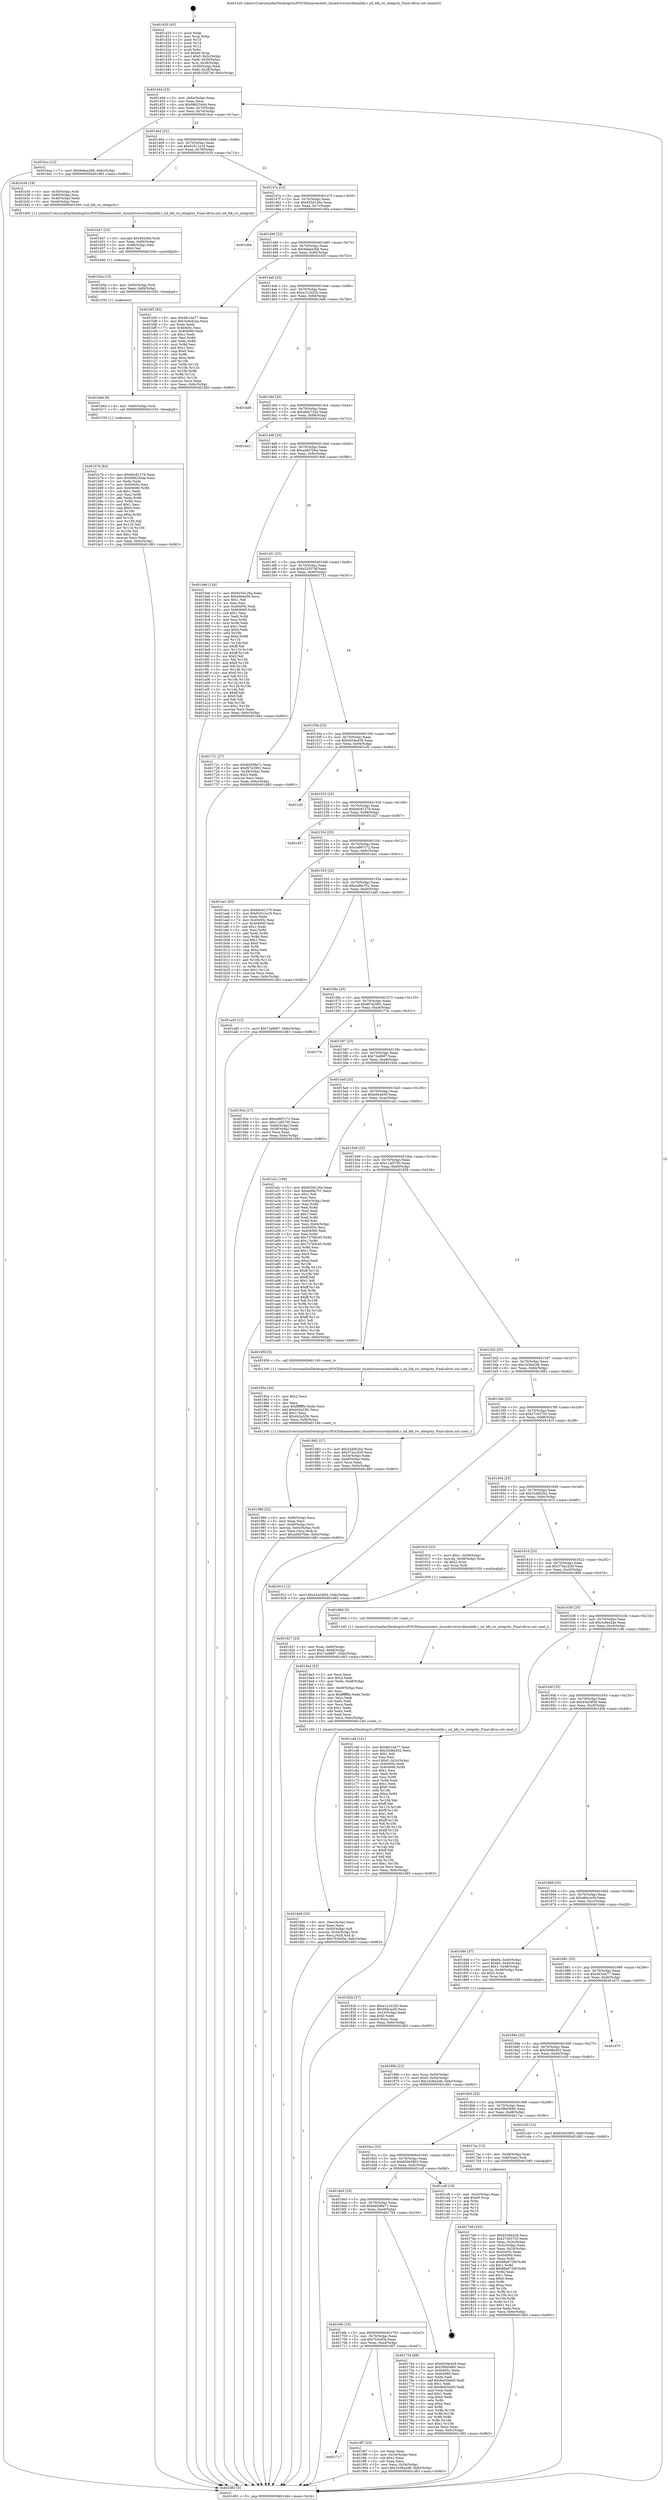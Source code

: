 digraph "0x401420" {
  label = "0x401420 (/mnt/c/Users/mathe/Desktop/tcc/POCII/binaries/extr_linuxdriversnvdimmblk.c_nd_blk_rw_integrity_Final-ollvm.out::main(0))"
  labelloc = "t"
  node[shape=record]

  Entry [label="",width=0.3,height=0.3,shape=circle,fillcolor=black,style=filled]
  "0x40144d" [label="{
     0x40144d [23]\l
     | [instrs]\l
     &nbsp;&nbsp;0x40144d \<+3\>: mov -0x6c(%rbp),%eax\l
     &nbsp;&nbsp;0x401450 \<+2\>: mov %eax,%ecx\l
     &nbsp;&nbsp;0x401452 \<+6\>: sub $0x888234da,%ecx\l
     &nbsp;&nbsp;0x401458 \<+3\>: mov %eax,-0x70(%rbp)\l
     &nbsp;&nbsp;0x40145b \<+3\>: mov %ecx,-0x74(%rbp)\l
     &nbsp;&nbsp;0x40145e \<+6\>: je 0000000000401bca \<main+0x7aa\>\l
  }"]
  "0x401bca" [label="{
     0x401bca [12]\l
     | [instrs]\l
     &nbsp;&nbsp;0x401bca \<+7\>: movl $0x9abea3b8,-0x6c(%rbp)\l
     &nbsp;&nbsp;0x401bd1 \<+5\>: jmp 0000000000401d83 \<main+0x963\>\l
  }"]
  "0x401464" [label="{
     0x401464 [22]\l
     | [instrs]\l
     &nbsp;&nbsp;0x401464 \<+5\>: jmp 0000000000401469 \<main+0x49\>\l
     &nbsp;&nbsp;0x401469 \<+3\>: mov -0x70(%rbp),%eax\l
     &nbsp;&nbsp;0x40146c \<+5\>: sub $0x91611e19,%eax\l
     &nbsp;&nbsp;0x401471 \<+3\>: mov %eax,-0x78(%rbp)\l
     &nbsp;&nbsp;0x401474 \<+6\>: je 0000000000401b34 \<main+0x714\>\l
  }"]
  Exit [label="",width=0.3,height=0.3,shape=circle,fillcolor=black,style=filled,peripheries=2]
  "0x401b34" [label="{
     0x401b34 [19]\l
     | [instrs]\l
     &nbsp;&nbsp;0x401b34 \<+4\>: mov -0x50(%rbp),%rdi\l
     &nbsp;&nbsp;0x401b38 \<+4\>: mov -0x60(%rbp),%rsi\l
     &nbsp;&nbsp;0x401b3c \<+3\>: mov -0x40(%rbp),%edx\l
     &nbsp;&nbsp;0x401b3f \<+3\>: mov -0x44(%rbp),%ecx\l
     &nbsp;&nbsp;0x401b42 \<+5\>: call 0000000000401400 \<nd_blk_rw_integrity\>\l
     | [calls]\l
     &nbsp;&nbsp;0x401400 \{1\} (/mnt/c/Users/mathe/Desktop/tcc/POCII/binaries/extr_linuxdriversnvdimmblk.c_nd_blk_rw_integrity_Final-ollvm.out::nd_blk_rw_integrity)\l
  }"]
  "0x40147a" [label="{
     0x40147a [22]\l
     | [instrs]\l
     &nbsp;&nbsp;0x40147a \<+5\>: jmp 000000000040147f \<main+0x5f\>\l
     &nbsp;&nbsp;0x40147f \<+3\>: mov -0x70(%rbp),%eax\l
     &nbsp;&nbsp;0x401482 \<+5\>: sub $0x925d126a,%eax\l
     &nbsp;&nbsp;0x401487 \<+3\>: mov %eax,-0x7c(%rbp)\l
     &nbsp;&nbsp;0x40148a \<+6\>: je 0000000000401d0e \<main+0x8ee\>\l
  }"]
  "0x401b76" [label="{
     0x401b76 [84]\l
     | [instrs]\l
     &nbsp;&nbsp;0x401b76 \<+5\>: mov $0xb6c81279,%eax\l
     &nbsp;&nbsp;0x401b7b \<+5\>: mov $0x888234da,%ecx\l
     &nbsp;&nbsp;0x401b80 \<+2\>: xor %edx,%edx\l
     &nbsp;&nbsp;0x401b82 \<+7\>: mov 0x40405c,%esi\l
     &nbsp;&nbsp;0x401b89 \<+8\>: mov 0x404060,%r8d\l
     &nbsp;&nbsp;0x401b91 \<+3\>: sub $0x1,%edx\l
     &nbsp;&nbsp;0x401b94 \<+3\>: mov %esi,%r9d\l
     &nbsp;&nbsp;0x401b97 \<+3\>: add %edx,%r9d\l
     &nbsp;&nbsp;0x401b9a \<+4\>: imul %r9d,%esi\l
     &nbsp;&nbsp;0x401b9e \<+3\>: and $0x1,%esi\l
     &nbsp;&nbsp;0x401ba1 \<+3\>: cmp $0x0,%esi\l
     &nbsp;&nbsp;0x401ba4 \<+4\>: sete %r10b\l
     &nbsp;&nbsp;0x401ba8 \<+4\>: cmp $0xa,%r8d\l
     &nbsp;&nbsp;0x401bac \<+4\>: setl %r11b\l
     &nbsp;&nbsp;0x401bb0 \<+3\>: mov %r10b,%bl\l
     &nbsp;&nbsp;0x401bb3 \<+3\>: and %r11b,%bl\l
     &nbsp;&nbsp;0x401bb6 \<+3\>: xor %r11b,%r10b\l
     &nbsp;&nbsp;0x401bb9 \<+3\>: or %r10b,%bl\l
     &nbsp;&nbsp;0x401bbc \<+3\>: test $0x1,%bl\l
     &nbsp;&nbsp;0x401bbf \<+3\>: cmovne %ecx,%eax\l
     &nbsp;&nbsp;0x401bc2 \<+3\>: mov %eax,-0x6c(%rbp)\l
     &nbsp;&nbsp;0x401bc5 \<+5\>: jmp 0000000000401d83 \<main+0x963\>\l
  }"]
  "0x401d0e" [label="{
     0x401d0e\l
  }", style=dashed]
  "0x401490" [label="{
     0x401490 [22]\l
     | [instrs]\l
     &nbsp;&nbsp;0x401490 \<+5\>: jmp 0000000000401495 \<main+0x75\>\l
     &nbsp;&nbsp;0x401495 \<+3\>: mov -0x70(%rbp),%eax\l
     &nbsp;&nbsp;0x401498 \<+5\>: sub $0x9abea3b8,%eax\l
     &nbsp;&nbsp;0x40149d \<+3\>: mov %eax,-0x80(%rbp)\l
     &nbsp;&nbsp;0x4014a0 \<+6\>: je 0000000000401bf3 \<main+0x7d3\>\l
  }"]
  "0x401b6d" [label="{
     0x401b6d [9]\l
     | [instrs]\l
     &nbsp;&nbsp;0x401b6d \<+4\>: mov -0x60(%rbp),%rdi\l
     &nbsp;&nbsp;0x401b71 \<+5\>: call 0000000000401030 \<free@plt\>\l
     | [calls]\l
     &nbsp;&nbsp;0x401030 \{1\} (unknown)\l
  }"]
  "0x401bf3" [label="{
     0x401bf3 [83]\l
     | [instrs]\l
     &nbsp;&nbsp;0x401bf3 \<+5\>: mov $0x4fc1da77,%eax\l
     &nbsp;&nbsp;0x401bf8 \<+5\>: mov $0x3c9e42ae,%ecx\l
     &nbsp;&nbsp;0x401bfd \<+2\>: xor %edx,%edx\l
     &nbsp;&nbsp;0x401bff \<+7\>: mov 0x40405c,%esi\l
     &nbsp;&nbsp;0x401c06 \<+7\>: mov 0x404060,%edi\l
     &nbsp;&nbsp;0x401c0d \<+3\>: sub $0x1,%edx\l
     &nbsp;&nbsp;0x401c10 \<+3\>: mov %esi,%r8d\l
     &nbsp;&nbsp;0x401c13 \<+3\>: add %edx,%r8d\l
     &nbsp;&nbsp;0x401c16 \<+4\>: imul %r8d,%esi\l
     &nbsp;&nbsp;0x401c1a \<+3\>: and $0x1,%esi\l
     &nbsp;&nbsp;0x401c1d \<+3\>: cmp $0x0,%esi\l
     &nbsp;&nbsp;0x401c20 \<+4\>: sete %r9b\l
     &nbsp;&nbsp;0x401c24 \<+3\>: cmp $0xa,%edi\l
     &nbsp;&nbsp;0x401c27 \<+4\>: setl %r10b\l
     &nbsp;&nbsp;0x401c2b \<+3\>: mov %r9b,%r11b\l
     &nbsp;&nbsp;0x401c2e \<+3\>: and %r10b,%r11b\l
     &nbsp;&nbsp;0x401c31 \<+3\>: xor %r10b,%r9b\l
     &nbsp;&nbsp;0x401c34 \<+3\>: or %r9b,%r11b\l
     &nbsp;&nbsp;0x401c37 \<+4\>: test $0x1,%r11b\l
     &nbsp;&nbsp;0x401c3b \<+3\>: cmovne %ecx,%eax\l
     &nbsp;&nbsp;0x401c3e \<+3\>: mov %eax,-0x6c(%rbp)\l
     &nbsp;&nbsp;0x401c41 \<+5\>: jmp 0000000000401d83 \<main+0x963\>\l
  }"]
  "0x4014a6" [label="{
     0x4014a6 [25]\l
     | [instrs]\l
     &nbsp;&nbsp;0x4014a6 \<+5\>: jmp 00000000004014ab \<main+0x8b\>\l
     &nbsp;&nbsp;0x4014ab \<+3\>: mov -0x70(%rbp),%eax\l
     &nbsp;&nbsp;0x4014ae \<+5\>: sub $0xa121622b,%eax\l
     &nbsp;&nbsp;0x4014b3 \<+6\>: mov %eax,-0x84(%rbp)\l
     &nbsp;&nbsp;0x4014b9 \<+6\>: je 0000000000401bd6 \<main+0x7b6\>\l
  }"]
  "0x401b5e" [label="{
     0x401b5e [15]\l
     | [instrs]\l
     &nbsp;&nbsp;0x401b5e \<+4\>: mov -0x50(%rbp),%rdi\l
     &nbsp;&nbsp;0x401b62 \<+6\>: mov %eax,-0xf4(%rbp)\l
     &nbsp;&nbsp;0x401b68 \<+5\>: call 0000000000401030 \<free@plt\>\l
     | [calls]\l
     &nbsp;&nbsp;0x401030 \{1\} (unknown)\l
  }"]
  "0x401bd6" [label="{
     0x401bd6\l
  }", style=dashed]
  "0x4014bf" [label="{
     0x4014bf [25]\l
     | [instrs]\l
     &nbsp;&nbsp;0x4014bf \<+5\>: jmp 00000000004014c4 \<main+0xa4\>\l
     &nbsp;&nbsp;0x4014c4 \<+3\>: mov -0x70(%rbp),%eax\l
     &nbsp;&nbsp;0x4014c7 \<+5\>: sub $0xabdc733a,%eax\l
     &nbsp;&nbsp;0x4014cc \<+6\>: mov %eax,-0x88(%rbp)\l
     &nbsp;&nbsp;0x4014d2 \<+6\>: je 0000000000401be2 \<main+0x7c2\>\l
  }"]
  "0x401b47" [label="{
     0x401b47 [23]\l
     | [instrs]\l
     &nbsp;&nbsp;0x401b47 \<+10\>: movabs $0x4020b6,%rdi\l
     &nbsp;&nbsp;0x401b51 \<+3\>: mov %eax,-0x68(%rbp)\l
     &nbsp;&nbsp;0x401b54 \<+3\>: mov -0x68(%rbp),%esi\l
     &nbsp;&nbsp;0x401b57 \<+2\>: mov $0x0,%al\l
     &nbsp;&nbsp;0x401b59 \<+5\>: call 0000000000401040 \<printf@plt\>\l
     | [calls]\l
     &nbsp;&nbsp;0x401040 \{1\} (unknown)\l
  }"]
  "0x401be2" [label="{
     0x401be2\l
  }", style=dashed]
  "0x4014d8" [label="{
     0x4014d8 [25]\l
     | [instrs]\l
     &nbsp;&nbsp;0x4014d8 \<+5\>: jmp 00000000004014dd \<main+0xbd\>\l
     &nbsp;&nbsp;0x4014dd \<+3\>: mov -0x70(%rbp),%eax\l
     &nbsp;&nbsp;0x4014e0 \<+5\>: sub $0xad407bbe,%eax\l
     &nbsp;&nbsp;0x4014e5 \<+6\>: mov %eax,-0x8c(%rbp)\l
     &nbsp;&nbsp;0x4014eb \<+6\>: je 00000000004019a6 \<main+0x586\>\l
  }"]
  "0x401986" [label="{
     0x401986 [32]\l
     | [instrs]\l
     &nbsp;&nbsp;0x401986 \<+6\>: mov -0xf0(%rbp),%ecx\l
     &nbsp;&nbsp;0x40198c \<+3\>: imul %eax,%ecx\l
     &nbsp;&nbsp;0x40198f \<+4\>: mov -0x60(%rbp),%rsi\l
     &nbsp;&nbsp;0x401993 \<+4\>: movslq -0x64(%rbp),%rdi\l
     &nbsp;&nbsp;0x401997 \<+3\>: mov %ecx,(%rsi,%rdi,4)\l
     &nbsp;&nbsp;0x40199a \<+7\>: movl $0xad407bbe,-0x6c(%rbp)\l
     &nbsp;&nbsp;0x4019a1 \<+5\>: jmp 0000000000401d83 \<main+0x963\>\l
  }"]
  "0x4019a6" [label="{
     0x4019a6 [134]\l
     | [instrs]\l
     &nbsp;&nbsp;0x4019a6 \<+5\>: mov $0x925d126a,%eax\l
     &nbsp;&nbsp;0x4019ab \<+5\>: mov $0xe0e4e59,%ecx\l
     &nbsp;&nbsp;0x4019b0 \<+2\>: mov $0x1,%dl\l
     &nbsp;&nbsp;0x4019b2 \<+2\>: xor %esi,%esi\l
     &nbsp;&nbsp;0x4019b4 \<+7\>: mov 0x40405c,%edi\l
     &nbsp;&nbsp;0x4019bb \<+8\>: mov 0x404060,%r8d\l
     &nbsp;&nbsp;0x4019c3 \<+3\>: sub $0x1,%esi\l
     &nbsp;&nbsp;0x4019c6 \<+3\>: mov %edi,%r9d\l
     &nbsp;&nbsp;0x4019c9 \<+3\>: add %esi,%r9d\l
     &nbsp;&nbsp;0x4019cc \<+4\>: imul %r9d,%edi\l
     &nbsp;&nbsp;0x4019d0 \<+3\>: and $0x1,%edi\l
     &nbsp;&nbsp;0x4019d3 \<+3\>: cmp $0x0,%edi\l
     &nbsp;&nbsp;0x4019d6 \<+4\>: sete %r10b\l
     &nbsp;&nbsp;0x4019da \<+4\>: cmp $0xa,%r8d\l
     &nbsp;&nbsp;0x4019de \<+4\>: setl %r11b\l
     &nbsp;&nbsp;0x4019e2 \<+3\>: mov %r10b,%bl\l
     &nbsp;&nbsp;0x4019e5 \<+3\>: xor $0xff,%bl\l
     &nbsp;&nbsp;0x4019e8 \<+3\>: mov %r11b,%r14b\l
     &nbsp;&nbsp;0x4019eb \<+4\>: xor $0xff,%r14b\l
     &nbsp;&nbsp;0x4019ef \<+3\>: xor $0x0,%dl\l
     &nbsp;&nbsp;0x4019f2 \<+3\>: mov %bl,%r15b\l
     &nbsp;&nbsp;0x4019f5 \<+4\>: and $0x0,%r15b\l
     &nbsp;&nbsp;0x4019f9 \<+3\>: and %dl,%r10b\l
     &nbsp;&nbsp;0x4019fc \<+3\>: mov %r14b,%r12b\l
     &nbsp;&nbsp;0x4019ff \<+4\>: and $0x0,%r12b\l
     &nbsp;&nbsp;0x401a03 \<+3\>: and %dl,%r11b\l
     &nbsp;&nbsp;0x401a06 \<+3\>: or %r10b,%r15b\l
     &nbsp;&nbsp;0x401a09 \<+3\>: or %r11b,%r12b\l
     &nbsp;&nbsp;0x401a0c \<+3\>: xor %r12b,%r15b\l
     &nbsp;&nbsp;0x401a0f \<+3\>: or %r14b,%bl\l
     &nbsp;&nbsp;0x401a12 \<+3\>: xor $0xff,%bl\l
     &nbsp;&nbsp;0x401a15 \<+3\>: or $0x0,%dl\l
     &nbsp;&nbsp;0x401a18 \<+2\>: and %dl,%bl\l
     &nbsp;&nbsp;0x401a1a \<+3\>: or %bl,%r15b\l
     &nbsp;&nbsp;0x401a1d \<+4\>: test $0x1,%r15b\l
     &nbsp;&nbsp;0x401a21 \<+3\>: cmovne %ecx,%eax\l
     &nbsp;&nbsp;0x401a24 \<+3\>: mov %eax,-0x6c(%rbp)\l
     &nbsp;&nbsp;0x401a27 \<+5\>: jmp 0000000000401d83 \<main+0x963\>\l
  }"]
  "0x4014f1" [label="{
     0x4014f1 [25]\l
     | [instrs]\l
     &nbsp;&nbsp;0x4014f1 \<+5\>: jmp 00000000004014f6 \<main+0xd6\>\l
     &nbsp;&nbsp;0x4014f6 \<+3\>: mov -0x70(%rbp),%eax\l
     &nbsp;&nbsp;0x4014f9 \<+5\>: sub $0xb32037df,%eax\l
     &nbsp;&nbsp;0x4014fe \<+6\>: mov %eax,-0x90(%rbp)\l
     &nbsp;&nbsp;0x401504 \<+6\>: je 0000000000401721 \<main+0x301\>\l
  }"]
  "0x40195e" [label="{
     0x40195e [40]\l
     | [instrs]\l
     &nbsp;&nbsp;0x40195e \<+5\>: mov $0x2,%ecx\l
     &nbsp;&nbsp;0x401963 \<+1\>: cltd\l
     &nbsp;&nbsp;0x401964 \<+2\>: idiv %ecx\l
     &nbsp;&nbsp;0x401966 \<+6\>: imul $0xfffffffe,%edx,%ecx\l
     &nbsp;&nbsp;0x40196c \<+6\>: add $0xd43a33fc,%ecx\l
     &nbsp;&nbsp;0x401972 \<+3\>: add $0x1,%ecx\l
     &nbsp;&nbsp;0x401975 \<+6\>: sub $0xd43a33fc,%ecx\l
     &nbsp;&nbsp;0x40197b \<+6\>: mov %ecx,-0xf0(%rbp)\l
     &nbsp;&nbsp;0x401981 \<+5\>: call 0000000000401160 \<next_i\>\l
     | [calls]\l
     &nbsp;&nbsp;0x401160 \{1\} (/mnt/c/Users/mathe/Desktop/tcc/POCII/binaries/extr_linuxdriversnvdimmblk.c_nd_blk_rw_integrity_Final-ollvm.out::next_i)\l
  }"]
  "0x401721" [label="{
     0x401721 [27]\l
     | [instrs]\l
     &nbsp;&nbsp;0x401721 \<+5\>: mov $0x6d208a71,%eax\l
     &nbsp;&nbsp;0x401726 \<+5\>: mov $0xf07d2991,%ecx\l
     &nbsp;&nbsp;0x40172b \<+3\>: mov -0x28(%rbp),%edx\l
     &nbsp;&nbsp;0x40172e \<+3\>: cmp $0x2,%edx\l
     &nbsp;&nbsp;0x401731 \<+3\>: cmovne %ecx,%eax\l
     &nbsp;&nbsp;0x401734 \<+3\>: mov %eax,-0x6c(%rbp)\l
     &nbsp;&nbsp;0x401737 \<+5\>: jmp 0000000000401d83 \<main+0x963\>\l
  }"]
  "0x40150a" [label="{
     0x40150a [25]\l
     | [instrs]\l
     &nbsp;&nbsp;0x40150a \<+5\>: jmp 000000000040150f \<main+0xef\>\l
     &nbsp;&nbsp;0x40150f \<+3\>: mov -0x70(%rbp),%eax\l
     &nbsp;&nbsp;0x401512 \<+5\>: sub $0xb504e429,%eax\l
     &nbsp;&nbsp;0x401517 \<+6\>: mov %eax,-0x94(%rbp)\l
     &nbsp;&nbsp;0x40151d \<+6\>: je 0000000000401cf2 \<main+0x8d2\>\l
  }"]
  "0x401d83" [label="{
     0x401d83 [5]\l
     | [instrs]\l
     &nbsp;&nbsp;0x401d83 \<+5\>: jmp 000000000040144d \<main+0x2d\>\l
  }"]
  "0x401420" [label="{
     0x401420 [45]\l
     | [instrs]\l
     &nbsp;&nbsp;0x401420 \<+1\>: push %rbp\l
     &nbsp;&nbsp;0x401421 \<+3\>: mov %rsp,%rbp\l
     &nbsp;&nbsp;0x401424 \<+2\>: push %r15\l
     &nbsp;&nbsp;0x401426 \<+2\>: push %r14\l
     &nbsp;&nbsp;0x401428 \<+2\>: push %r12\l
     &nbsp;&nbsp;0x40142a \<+1\>: push %rbx\l
     &nbsp;&nbsp;0x40142b \<+7\>: sub $0xe0,%rsp\l
     &nbsp;&nbsp;0x401432 \<+7\>: movl $0x0,-0x2c(%rbp)\l
     &nbsp;&nbsp;0x401439 \<+3\>: mov %edi,-0x30(%rbp)\l
     &nbsp;&nbsp;0x40143c \<+4\>: mov %rsi,-0x38(%rbp)\l
     &nbsp;&nbsp;0x401440 \<+3\>: mov -0x30(%rbp),%edi\l
     &nbsp;&nbsp;0x401443 \<+3\>: mov %edi,-0x28(%rbp)\l
     &nbsp;&nbsp;0x401446 \<+7\>: movl $0xb32037df,-0x6c(%rbp)\l
  }"]
  "0x401927" [label="{
     0x401927 [23]\l
     | [instrs]\l
     &nbsp;&nbsp;0x401927 \<+4\>: mov %rax,-0x60(%rbp)\l
     &nbsp;&nbsp;0x40192b \<+7\>: movl $0x0,-0x64(%rbp)\l
     &nbsp;&nbsp;0x401932 \<+7\>: movl $0x72a9687,-0x6c(%rbp)\l
     &nbsp;&nbsp;0x401939 \<+5\>: jmp 0000000000401d83 \<main+0x963\>\l
  }"]
  "0x401cf2" [label="{
     0x401cf2\l
  }", style=dashed]
  "0x401523" [label="{
     0x401523 [25]\l
     | [instrs]\l
     &nbsp;&nbsp;0x401523 \<+5\>: jmp 0000000000401528 \<main+0x108\>\l
     &nbsp;&nbsp;0x401528 \<+3\>: mov -0x70(%rbp),%eax\l
     &nbsp;&nbsp;0x40152b \<+5\>: sub $0xb6c81279,%eax\l
     &nbsp;&nbsp;0x401530 \<+6\>: mov %eax,-0x98(%rbp)\l
     &nbsp;&nbsp;0x401536 \<+6\>: je 0000000000401d27 \<main+0x907\>\l
  }"]
  "0x401717" [label="{
     0x401717\l
  }", style=dashed]
  "0x401d27" [label="{
     0x401d27\l
  }", style=dashed]
  "0x40153c" [label="{
     0x40153c [25]\l
     | [instrs]\l
     &nbsp;&nbsp;0x40153c \<+5\>: jmp 0000000000401541 \<main+0x121\>\l
     &nbsp;&nbsp;0x401541 \<+3\>: mov -0x70(%rbp),%eax\l
     &nbsp;&nbsp;0x401544 \<+5\>: sub $0xca997c72,%eax\l
     &nbsp;&nbsp;0x401549 \<+6\>: mov %eax,-0x9c(%rbp)\l
     &nbsp;&nbsp;0x40154f \<+6\>: je 0000000000401ae1 \<main+0x6c1\>\l
  }"]
  "0x4018f7" [label="{
     0x4018f7 [25]\l
     | [instrs]\l
     &nbsp;&nbsp;0x4018f7 \<+2\>: xor %eax,%eax\l
     &nbsp;&nbsp;0x4018f9 \<+3\>: mov -0x54(%rbp),%ecx\l
     &nbsp;&nbsp;0x4018fc \<+3\>: sub $0x1,%eax\l
     &nbsp;&nbsp;0x4018ff \<+2\>: sub %eax,%ecx\l
     &nbsp;&nbsp;0x401901 \<+3\>: mov %ecx,-0x54(%rbp)\l
     &nbsp;&nbsp;0x401904 \<+7\>: movl $0x2436a2d6,-0x6c(%rbp)\l
     &nbsp;&nbsp;0x40190b \<+5\>: jmp 0000000000401d83 \<main+0x963\>\l
  }"]
  "0x401ae1" [label="{
     0x401ae1 [83]\l
     | [instrs]\l
     &nbsp;&nbsp;0x401ae1 \<+5\>: mov $0xb6c81279,%eax\l
     &nbsp;&nbsp;0x401ae6 \<+5\>: mov $0x91611e19,%ecx\l
     &nbsp;&nbsp;0x401aeb \<+2\>: xor %edx,%edx\l
     &nbsp;&nbsp;0x401aed \<+7\>: mov 0x40405c,%esi\l
     &nbsp;&nbsp;0x401af4 \<+7\>: mov 0x404060,%edi\l
     &nbsp;&nbsp;0x401afb \<+3\>: sub $0x1,%edx\l
     &nbsp;&nbsp;0x401afe \<+3\>: mov %esi,%r8d\l
     &nbsp;&nbsp;0x401b01 \<+3\>: add %edx,%r8d\l
     &nbsp;&nbsp;0x401b04 \<+4\>: imul %r8d,%esi\l
     &nbsp;&nbsp;0x401b08 \<+3\>: and $0x1,%esi\l
     &nbsp;&nbsp;0x401b0b \<+3\>: cmp $0x0,%esi\l
     &nbsp;&nbsp;0x401b0e \<+4\>: sete %r9b\l
     &nbsp;&nbsp;0x401b12 \<+3\>: cmp $0xa,%edi\l
     &nbsp;&nbsp;0x401b15 \<+4\>: setl %r10b\l
     &nbsp;&nbsp;0x401b19 \<+3\>: mov %r9b,%r11b\l
     &nbsp;&nbsp;0x401b1c \<+3\>: and %r10b,%r11b\l
     &nbsp;&nbsp;0x401b1f \<+3\>: xor %r10b,%r9b\l
     &nbsp;&nbsp;0x401b22 \<+3\>: or %r9b,%r11b\l
     &nbsp;&nbsp;0x401b25 \<+4\>: test $0x1,%r11b\l
     &nbsp;&nbsp;0x401b29 \<+3\>: cmovne %ecx,%eax\l
     &nbsp;&nbsp;0x401b2c \<+3\>: mov %eax,-0x6c(%rbp)\l
     &nbsp;&nbsp;0x401b2f \<+5\>: jmp 0000000000401d83 \<main+0x963\>\l
  }"]
  "0x401555" [label="{
     0x401555 [25]\l
     | [instrs]\l
     &nbsp;&nbsp;0x401555 \<+5\>: jmp 000000000040155a \<main+0x13a\>\l
     &nbsp;&nbsp;0x40155a \<+3\>: mov -0x70(%rbp),%eax\l
     &nbsp;&nbsp;0x40155d \<+5\>: sub $0xeaf6e701,%eax\l
     &nbsp;&nbsp;0x401562 \<+6\>: mov %eax,-0xa0(%rbp)\l
     &nbsp;&nbsp;0x401568 \<+6\>: je 0000000000401ad5 \<main+0x6b5\>\l
  }"]
  "0x4018d6" [label="{
     0x4018d6 [33]\l
     | [instrs]\l
     &nbsp;&nbsp;0x4018d6 \<+6\>: mov -0xec(%rbp),%ecx\l
     &nbsp;&nbsp;0x4018dc \<+3\>: imul %eax,%ecx\l
     &nbsp;&nbsp;0x4018df \<+4\>: mov -0x50(%rbp),%r8\l
     &nbsp;&nbsp;0x4018e3 \<+4\>: movslq -0x54(%rbp),%r9\l
     &nbsp;&nbsp;0x4018e7 \<+4\>: mov %ecx,(%r8,%r9,4)\l
     &nbsp;&nbsp;0x4018eb \<+7\>: movl $0x7fc5ef3a,-0x6c(%rbp)\l
     &nbsp;&nbsp;0x4018f2 \<+5\>: jmp 0000000000401d83 \<main+0x963\>\l
  }"]
  "0x401ad5" [label="{
     0x401ad5 [12]\l
     | [instrs]\l
     &nbsp;&nbsp;0x401ad5 \<+7\>: movl $0x72a9687,-0x6c(%rbp)\l
     &nbsp;&nbsp;0x401adc \<+5\>: jmp 0000000000401d83 \<main+0x963\>\l
  }"]
  "0x40156e" [label="{
     0x40156e [25]\l
     | [instrs]\l
     &nbsp;&nbsp;0x40156e \<+5\>: jmp 0000000000401573 \<main+0x153\>\l
     &nbsp;&nbsp;0x401573 \<+3\>: mov -0x70(%rbp),%eax\l
     &nbsp;&nbsp;0x401576 \<+5\>: sub $0xf07d2991,%eax\l
     &nbsp;&nbsp;0x40157b \<+6\>: mov %eax,-0xa4(%rbp)\l
     &nbsp;&nbsp;0x401581 \<+6\>: je 000000000040173c \<main+0x31c\>\l
  }"]
  "0x4018a2" [label="{
     0x4018a2 [52]\l
     | [instrs]\l
     &nbsp;&nbsp;0x4018a2 \<+2\>: xor %ecx,%ecx\l
     &nbsp;&nbsp;0x4018a4 \<+5\>: mov $0x2,%edx\l
     &nbsp;&nbsp;0x4018a9 \<+6\>: mov %edx,-0xe8(%rbp)\l
     &nbsp;&nbsp;0x4018af \<+1\>: cltd\l
     &nbsp;&nbsp;0x4018b0 \<+6\>: mov -0xe8(%rbp),%esi\l
     &nbsp;&nbsp;0x4018b6 \<+2\>: idiv %esi\l
     &nbsp;&nbsp;0x4018b8 \<+6\>: imul $0xfffffffe,%edx,%edx\l
     &nbsp;&nbsp;0x4018be \<+2\>: mov %ecx,%edi\l
     &nbsp;&nbsp;0x4018c0 \<+2\>: sub %edx,%edi\l
     &nbsp;&nbsp;0x4018c2 \<+2\>: mov %ecx,%edx\l
     &nbsp;&nbsp;0x4018c4 \<+3\>: sub $0x1,%edx\l
     &nbsp;&nbsp;0x4018c7 \<+2\>: add %edx,%edi\l
     &nbsp;&nbsp;0x4018c9 \<+2\>: sub %edi,%ecx\l
     &nbsp;&nbsp;0x4018cb \<+6\>: mov %ecx,-0xec(%rbp)\l
     &nbsp;&nbsp;0x4018d1 \<+5\>: call 0000000000401160 \<next_i\>\l
     | [calls]\l
     &nbsp;&nbsp;0x401160 \{1\} (/mnt/c/Users/mathe/Desktop/tcc/POCII/binaries/extr_linuxdriversnvdimmblk.c_nd_blk_rw_integrity_Final-ollvm.out::next_i)\l
  }"]
  "0x40173c" [label="{
     0x40173c\l
  }", style=dashed]
  "0x401587" [label="{
     0x401587 [25]\l
     | [instrs]\l
     &nbsp;&nbsp;0x401587 \<+5\>: jmp 000000000040158c \<main+0x16c\>\l
     &nbsp;&nbsp;0x40158c \<+3\>: mov -0x70(%rbp),%eax\l
     &nbsp;&nbsp;0x40158f \<+5\>: sub $0x72a9687,%eax\l
     &nbsp;&nbsp;0x401594 \<+6\>: mov %eax,-0xa8(%rbp)\l
     &nbsp;&nbsp;0x40159a \<+6\>: je 000000000040193e \<main+0x51e\>\l
  }"]
  "0x40186b" [label="{
     0x40186b [23]\l
     | [instrs]\l
     &nbsp;&nbsp;0x40186b \<+4\>: mov %rax,-0x50(%rbp)\l
     &nbsp;&nbsp;0x40186f \<+7\>: movl $0x0,-0x54(%rbp)\l
     &nbsp;&nbsp;0x401876 \<+7\>: movl $0x2436a2d6,-0x6c(%rbp)\l
     &nbsp;&nbsp;0x40187d \<+5\>: jmp 0000000000401d83 \<main+0x963\>\l
  }"]
  "0x40193e" [label="{
     0x40193e [27]\l
     | [instrs]\l
     &nbsp;&nbsp;0x40193e \<+5\>: mov $0xca997c72,%eax\l
     &nbsp;&nbsp;0x401943 \<+5\>: mov $0x11af3750,%ecx\l
     &nbsp;&nbsp;0x401948 \<+3\>: mov -0x64(%rbp),%edx\l
     &nbsp;&nbsp;0x40194b \<+3\>: cmp -0x58(%rbp),%edx\l
     &nbsp;&nbsp;0x40194e \<+3\>: cmovl %ecx,%eax\l
     &nbsp;&nbsp;0x401951 \<+3\>: mov %eax,-0x6c(%rbp)\l
     &nbsp;&nbsp;0x401954 \<+5\>: jmp 0000000000401d83 \<main+0x963\>\l
  }"]
  "0x4015a0" [label="{
     0x4015a0 [25]\l
     | [instrs]\l
     &nbsp;&nbsp;0x4015a0 \<+5\>: jmp 00000000004015a5 \<main+0x185\>\l
     &nbsp;&nbsp;0x4015a5 \<+3\>: mov -0x70(%rbp),%eax\l
     &nbsp;&nbsp;0x4015a8 \<+5\>: sub $0xe0e4e59,%eax\l
     &nbsp;&nbsp;0x4015ad \<+6\>: mov %eax,-0xac(%rbp)\l
     &nbsp;&nbsp;0x4015b3 \<+6\>: je 0000000000401a2c \<main+0x60c\>\l
  }"]
  "0x4017b9" [label="{
     0x4017b9 [102]\l
     | [instrs]\l
     &nbsp;&nbsp;0x4017b9 \<+5\>: mov $0xb504e429,%ecx\l
     &nbsp;&nbsp;0x4017be \<+5\>: mov $0x27c63725,%edx\l
     &nbsp;&nbsp;0x4017c3 \<+3\>: mov %eax,-0x3c(%rbp)\l
     &nbsp;&nbsp;0x4017c6 \<+3\>: mov -0x3c(%rbp),%eax\l
     &nbsp;&nbsp;0x4017c9 \<+3\>: mov %eax,-0x24(%rbp)\l
     &nbsp;&nbsp;0x4017cc \<+7\>: mov 0x40405c,%eax\l
     &nbsp;&nbsp;0x4017d3 \<+7\>: mov 0x404060,%esi\l
     &nbsp;&nbsp;0x4017da \<+3\>: mov %eax,%r8d\l
     &nbsp;&nbsp;0x4017dd \<+7\>: sub $0x88a6729f,%r8d\l
     &nbsp;&nbsp;0x4017e4 \<+4\>: sub $0x1,%r8d\l
     &nbsp;&nbsp;0x4017e8 \<+7\>: add $0x88a6729f,%r8d\l
     &nbsp;&nbsp;0x4017ef \<+4\>: imul %r8d,%eax\l
     &nbsp;&nbsp;0x4017f3 \<+3\>: and $0x1,%eax\l
     &nbsp;&nbsp;0x4017f6 \<+3\>: cmp $0x0,%eax\l
     &nbsp;&nbsp;0x4017f9 \<+4\>: sete %r9b\l
     &nbsp;&nbsp;0x4017fd \<+3\>: cmp $0xa,%esi\l
     &nbsp;&nbsp;0x401800 \<+4\>: setl %r10b\l
     &nbsp;&nbsp;0x401804 \<+3\>: mov %r9b,%r11b\l
     &nbsp;&nbsp;0x401807 \<+3\>: and %r10b,%r11b\l
     &nbsp;&nbsp;0x40180a \<+3\>: xor %r10b,%r9b\l
     &nbsp;&nbsp;0x40180d \<+3\>: or %r9b,%r11b\l
     &nbsp;&nbsp;0x401810 \<+4\>: test $0x1,%r11b\l
     &nbsp;&nbsp;0x401814 \<+3\>: cmovne %edx,%ecx\l
     &nbsp;&nbsp;0x401817 \<+3\>: mov %ecx,-0x6c(%rbp)\l
     &nbsp;&nbsp;0x40181a \<+5\>: jmp 0000000000401d83 \<main+0x963\>\l
  }"]
  "0x401a2c" [label="{
     0x401a2c [169]\l
     | [instrs]\l
     &nbsp;&nbsp;0x401a2c \<+5\>: mov $0x925d126a,%eax\l
     &nbsp;&nbsp;0x401a31 \<+5\>: mov $0xeaf6e701,%ecx\l
     &nbsp;&nbsp;0x401a36 \<+2\>: mov $0x1,%dl\l
     &nbsp;&nbsp;0x401a38 \<+2\>: xor %esi,%esi\l
     &nbsp;&nbsp;0x401a3a \<+3\>: mov -0x64(%rbp),%edi\l
     &nbsp;&nbsp;0x401a3d \<+3\>: mov %esi,%r8d\l
     &nbsp;&nbsp;0x401a40 \<+3\>: sub %edi,%r8d\l
     &nbsp;&nbsp;0x401a43 \<+2\>: mov %esi,%edi\l
     &nbsp;&nbsp;0x401a45 \<+3\>: sub $0x1,%edi\l
     &nbsp;&nbsp;0x401a48 \<+3\>: add %edi,%r8d\l
     &nbsp;&nbsp;0x401a4b \<+3\>: sub %r8d,%esi\l
     &nbsp;&nbsp;0x401a4e \<+3\>: mov %esi,-0x64(%rbp)\l
     &nbsp;&nbsp;0x401a51 \<+7\>: mov 0x40405c,%esi\l
     &nbsp;&nbsp;0x401a58 \<+7\>: mov 0x404060,%edi\l
     &nbsp;&nbsp;0x401a5f \<+3\>: mov %esi,%r8d\l
     &nbsp;&nbsp;0x401a62 \<+7\>: add $0x737b9c45,%r8d\l
     &nbsp;&nbsp;0x401a69 \<+4\>: sub $0x1,%r8d\l
     &nbsp;&nbsp;0x401a6d \<+7\>: sub $0x737b9c45,%r8d\l
     &nbsp;&nbsp;0x401a74 \<+4\>: imul %r8d,%esi\l
     &nbsp;&nbsp;0x401a78 \<+3\>: and $0x1,%esi\l
     &nbsp;&nbsp;0x401a7b \<+3\>: cmp $0x0,%esi\l
     &nbsp;&nbsp;0x401a7e \<+4\>: sete %r9b\l
     &nbsp;&nbsp;0x401a82 \<+3\>: cmp $0xa,%edi\l
     &nbsp;&nbsp;0x401a85 \<+4\>: setl %r10b\l
     &nbsp;&nbsp;0x401a89 \<+3\>: mov %r9b,%r11b\l
     &nbsp;&nbsp;0x401a8c \<+4\>: xor $0xff,%r11b\l
     &nbsp;&nbsp;0x401a90 \<+3\>: mov %r10b,%bl\l
     &nbsp;&nbsp;0x401a93 \<+3\>: xor $0xff,%bl\l
     &nbsp;&nbsp;0x401a96 \<+3\>: xor $0x1,%dl\l
     &nbsp;&nbsp;0x401a99 \<+3\>: mov %r11b,%r14b\l
     &nbsp;&nbsp;0x401a9c \<+4\>: and $0xff,%r14b\l
     &nbsp;&nbsp;0x401aa0 \<+3\>: and %dl,%r9b\l
     &nbsp;&nbsp;0x401aa3 \<+3\>: mov %bl,%r15b\l
     &nbsp;&nbsp;0x401aa6 \<+4\>: and $0xff,%r15b\l
     &nbsp;&nbsp;0x401aaa \<+3\>: and %dl,%r10b\l
     &nbsp;&nbsp;0x401aad \<+3\>: or %r9b,%r14b\l
     &nbsp;&nbsp;0x401ab0 \<+3\>: or %r10b,%r15b\l
     &nbsp;&nbsp;0x401ab3 \<+3\>: xor %r15b,%r14b\l
     &nbsp;&nbsp;0x401ab6 \<+3\>: or %bl,%r11b\l
     &nbsp;&nbsp;0x401ab9 \<+4\>: xor $0xff,%r11b\l
     &nbsp;&nbsp;0x401abd \<+3\>: or $0x1,%dl\l
     &nbsp;&nbsp;0x401ac0 \<+3\>: and %dl,%r11b\l
     &nbsp;&nbsp;0x401ac3 \<+3\>: or %r11b,%r14b\l
     &nbsp;&nbsp;0x401ac6 \<+4\>: test $0x1,%r14b\l
     &nbsp;&nbsp;0x401aca \<+3\>: cmovne %ecx,%eax\l
     &nbsp;&nbsp;0x401acd \<+3\>: mov %eax,-0x6c(%rbp)\l
     &nbsp;&nbsp;0x401ad0 \<+5\>: jmp 0000000000401d83 \<main+0x963\>\l
  }"]
  "0x4015b9" [label="{
     0x4015b9 [25]\l
     | [instrs]\l
     &nbsp;&nbsp;0x4015b9 \<+5\>: jmp 00000000004015be \<main+0x19e\>\l
     &nbsp;&nbsp;0x4015be \<+3\>: mov -0x70(%rbp),%eax\l
     &nbsp;&nbsp;0x4015c1 \<+5\>: sub $0x11af3750,%eax\l
     &nbsp;&nbsp;0x4015c6 \<+6\>: mov %eax,-0xb0(%rbp)\l
     &nbsp;&nbsp;0x4015cc \<+6\>: je 0000000000401959 \<main+0x539\>\l
  }"]
  "0x4016fe" [label="{
     0x4016fe [25]\l
     | [instrs]\l
     &nbsp;&nbsp;0x4016fe \<+5\>: jmp 0000000000401703 \<main+0x2e3\>\l
     &nbsp;&nbsp;0x401703 \<+3\>: mov -0x70(%rbp),%eax\l
     &nbsp;&nbsp;0x401706 \<+5\>: sub $0x7fc5ef3a,%eax\l
     &nbsp;&nbsp;0x40170b \<+6\>: mov %eax,-0xe4(%rbp)\l
     &nbsp;&nbsp;0x401711 \<+6\>: je 00000000004018f7 \<main+0x4d7\>\l
  }"]
  "0x401959" [label="{
     0x401959 [5]\l
     | [instrs]\l
     &nbsp;&nbsp;0x401959 \<+5\>: call 0000000000401160 \<next_i\>\l
     | [calls]\l
     &nbsp;&nbsp;0x401160 \{1\} (/mnt/c/Users/mathe/Desktop/tcc/POCII/binaries/extr_linuxdriversnvdimmblk.c_nd_blk_rw_integrity_Final-ollvm.out::next_i)\l
  }"]
  "0x4015d2" [label="{
     0x4015d2 [25]\l
     | [instrs]\l
     &nbsp;&nbsp;0x4015d2 \<+5\>: jmp 00000000004015d7 \<main+0x1b7\>\l
     &nbsp;&nbsp;0x4015d7 \<+3\>: mov -0x70(%rbp),%eax\l
     &nbsp;&nbsp;0x4015da \<+5\>: sub $0x2436a2d6,%eax\l
     &nbsp;&nbsp;0x4015df \<+6\>: mov %eax,-0xb4(%rbp)\l
     &nbsp;&nbsp;0x4015e5 \<+6\>: je 0000000000401882 \<main+0x462\>\l
  }"]
  "0x401754" [label="{
     0x401754 [88]\l
     | [instrs]\l
     &nbsp;&nbsp;0x401754 \<+5\>: mov $0xb504e429,%eax\l
     &nbsp;&nbsp;0x401759 \<+5\>: mov $0x5f695660,%ecx\l
     &nbsp;&nbsp;0x40175e \<+7\>: mov 0x40405c,%edx\l
     &nbsp;&nbsp;0x401765 \<+7\>: mov 0x404060,%esi\l
     &nbsp;&nbsp;0x40176c \<+2\>: mov %edx,%edi\l
     &nbsp;&nbsp;0x40176e \<+6\>: add $0x9e02bdd5,%edi\l
     &nbsp;&nbsp;0x401774 \<+3\>: sub $0x1,%edi\l
     &nbsp;&nbsp;0x401777 \<+6\>: sub $0x9e02bdd5,%edi\l
     &nbsp;&nbsp;0x40177d \<+3\>: imul %edi,%edx\l
     &nbsp;&nbsp;0x401780 \<+3\>: and $0x1,%edx\l
     &nbsp;&nbsp;0x401783 \<+3\>: cmp $0x0,%edx\l
     &nbsp;&nbsp;0x401786 \<+4\>: sete %r8b\l
     &nbsp;&nbsp;0x40178a \<+3\>: cmp $0xa,%esi\l
     &nbsp;&nbsp;0x40178d \<+4\>: setl %r9b\l
     &nbsp;&nbsp;0x401791 \<+3\>: mov %r8b,%r10b\l
     &nbsp;&nbsp;0x401794 \<+3\>: and %r9b,%r10b\l
     &nbsp;&nbsp;0x401797 \<+3\>: xor %r9b,%r8b\l
     &nbsp;&nbsp;0x40179a \<+3\>: or %r8b,%r10b\l
     &nbsp;&nbsp;0x40179d \<+4\>: test $0x1,%r10b\l
     &nbsp;&nbsp;0x4017a1 \<+3\>: cmovne %ecx,%eax\l
     &nbsp;&nbsp;0x4017a4 \<+3\>: mov %eax,-0x6c(%rbp)\l
     &nbsp;&nbsp;0x4017a7 \<+5\>: jmp 0000000000401d83 \<main+0x963\>\l
  }"]
  "0x401882" [label="{
     0x401882 [27]\l
     | [instrs]\l
     &nbsp;&nbsp;0x401882 \<+5\>: mov $0x32dd02b2,%eax\l
     &nbsp;&nbsp;0x401887 \<+5\>: mov $0x374a1b29,%ecx\l
     &nbsp;&nbsp;0x40188c \<+3\>: mov -0x54(%rbp),%edx\l
     &nbsp;&nbsp;0x40188f \<+3\>: cmp -0x48(%rbp),%edx\l
     &nbsp;&nbsp;0x401892 \<+3\>: cmovl %ecx,%eax\l
     &nbsp;&nbsp;0x401895 \<+3\>: mov %eax,-0x6c(%rbp)\l
     &nbsp;&nbsp;0x401898 \<+5\>: jmp 0000000000401d83 \<main+0x963\>\l
  }"]
  "0x4015eb" [label="{
     0x4015eb [25]\l
     | [instrs]\l
     &nbsp;&nbsp;0x4015eb \<+5\>: jmp 00000000004015f0 \<main+0x1d0\>\l
     &nbsp;&nbsp;0x4015f0 \<+3\>: mov -0x70(%rbp),%eax\l
     &nbsp;&nbsp;0x4015f3 \<+5\>: sub $0x27c63725,%eax\l
     &nbsp;&nbsp;0x4015f8 \<+6\>: mov %eax,-0xb8(%rbp)\l
     &nbsp;&nbsp;0x4015fe \<+6\>: je 000000000040181f \<main+0x3ff\>\l
  }"]
  "0x4016e5" [label="{
     0x4016e5 [25]\l
     | [instrs]\l
     &nbsp;&nbsp;0x4016e5 \<+5\>: jmp 00000000004016ea \<main+0x2ca\>\l
     &nbsp;&nbsp;0x4016ea \<+3\>: mov -0x70(%rbp),%eax\l
     &nbsp;&nbsp;0x4016ed \<+5\>: sub $0x6d208a71,%eax\l
     &nbsp;&nbsp;0x4016f2 \<+6\>: mov %eax,-0xe0(%rbp)\l
     &nbsp;&nbsp;0x4016f8 \<+6\>: je 0000000000401754 \<main+0x334\>\l
  }"]
  "0x40181f" [label="{
     0x40181f [12]\l
     | [instrs]\l
     &nbsp;&nbsp;0x40181f \<+7\>: movl $0x43a24f5d,-0x6c(%rbp)\l
     &nbsp;&nbsp;0x401826 \<+5\>: jmp 0000000000401d83 \<main+0x963\>\l
  }"]
  "0x401604" [label="{
     0x401604 [25]\l
     | [instrs]\l
     &nbsp;&nbsp;0x401604 \<+5\>: jmp 0000000000401609 \<main+0x1e9\>\l
     &nbsp;&nbsp;0x401609 \<+3\>: mov -0x70(%rbp),%eax\l
     &nbsp;&nbsp;0x40160c \<+5\>: sub $0x32dd02b2,%eax\l
     &nbsp;&nbsp;0x401611 \<+6\>: mov %eax,-0xbc(%rbp)\l
     &nbsp;&nbsp;0x401617 \<+6\>: je 0000000000401910 \<main+0x4f0\>\l
  }"]
  "0x401cdf" [label="{
     0x401cdf [19]\l
     | [instrs]\l
     &nbsp;&nbsp;0x401cdf \<+3\>: mov -0x2c(%rbp),%eax\l
     &nbsp;&nbsp;0x401ce2 \<+7\>: add $0xe0,%rsp\l
     &nbsp;&nbsp;0x401ce9 \<+1\>: pop %rbx\l
     &nbsp;&nbsp;0x401cea \<+2\>: pop %r12\l
     &nbsp;&nbsp;0x401cec \<+2\>: pop %r14\l
     &nbsp;&nbsp;0x401cee \<+2\>: pop %r15\l
     &nbsp;&nbsp;0x401cf0 \<+1\>: pop %rbp\l
     &nbsp;&nbsp;0x401cf1 \<+1\>: ret\l
  }"]
  "0x401910" [label="{
     0x401910 [23]\l
     | [instrs]\l
     &nbsp;&nbsp;0x401910 \<+7\>: movl $0x1,-0x58(%rbp)\l
     &nbsp;&nbsp;0x401917 \<+4\>: movslq -0x58(%rbp),%rax\l
     &nbsp;&nbsp;0x40191b \<+4\>: shl $0x2,%rax\l
     &nbsp;&nbsp;0x40191f \<+3\>: mov %rax,%rdi\l
     &nbsp;&nbsp;0x401922 \<+5\>: call 0000000000401050 \<malloc@plt\>\l
     | [calls]\l
     &nbsp;&nbsp;0x401050 \{1\} (unknown)\l
  }"]
  "0x40161d" [label="{
     0x40161d [25]\l
     | [instrs]\l
     &nbsp;&nbsp;0x40161d \<+5\>: jmp 0000000000401622 \<main+0x202\>\l
     &nbsp;&nbsp;0x401622 \<+3\>: mov -0x70(%rbp),%eax\l
     &nbsp;&nbsp;0x401625 \<+5\>: sub $0x374a1b29,%eax\l
     &nbsp;&nbsp;0x40162a \<+6\>: mov %eax,-0xc0(%rbp)\l
     &nbsp;&nbsp;0x401630 \<+6\>: je 000000000040189d \<main+0x47d\>\l
  }"]
  "0x4016cc" [label="{
     0x4016cc [25]\l
     | [instrs]\l
     &nbsp;&nbsp;0x4016cc \<+5\>: jmp 00000000004016d1 \<main+0x2b1\>\l
     &nbsp;&nbsp;0x4016d1 \<+3\>: mov -0x70(%rbp),%eax\l
     &nbsp;&nbsp;0x4016d4 \<+5\>: sub $0x650e3803,%eax\l
     &nbsp;&nbsp;0x4016d9 \<+6\>: mov %eax,-0xdc(%rbp)\l
     &nbsp;&nbsp;0x4016df \<+6\>: je 0000000000401cdf \<main+0x8bf\>\l
  }"]
  "0x40189d" [label="{
     0x40189d [5]\l
     | [instrs]\l
     &nbsp;&nbsp;0x40189d \<+5\>: call 0000000000401160 \<next_i\>\l
     | [calls]\l
     &nbsp;&nbsp;0x401160 \{1\} (/mnt/c/Users/mathe/Desktop/tcc/POCII/binaries/extr_linuxdriversnvdimmblk.c_nd_blk_rw_integrity_Final-ollvm.out::next_i)\l
  }"]
  "0x401636" [label="{
     0x401636 [25]\l
     | [instrs]\l
     &nbsp;&nbsp;0x401636 \<+5\>: jmp 000000000040163b \<main+0x21b\>\l
     &nbsp;&nbsp;0x40163b \<+3\>: mov -0x70(%rbp),%eax\l
     &nbsp;&nbsp;0x40163e \<+5\>: sub $0x3c9e42ae,%eax\l
     &nbsp;&nbsp;0x401643 \<+6\>: mov %eax,-0xc4(%rbp)\l
     &nbsp;&nbsp;0x401649 \<+6\>: je 0000000000401c46 \<main+0x826\>\l
  }"]
  "0x4017ac" [label="{
     0x4017ac [13]\l
     | [instrs]\l
     &nbsp;&nbsp;0x4017ac \<+4\>: mov -0x38(%rbp),%rax\l
     &nbsp;&nbsp;0x4017b0 \<+4\>: mov 0x8(%rax),%rdi\l
     &nbsp;&nbsp;0x4017b4 \<+5\>: call 0000000000401060 \<atoi@plt\>\l
     | [calls]\l
     &nbsp;&nbsp;0x401060 \{1\} (unknown)\l
  }"]
  "0x401c46" [label="{
     0x401c46 [141]\l
     | [instrs]\l
     &nbsp;&nbsp;0x401c46 \<+5\>: mov $0x4fc1da77,%eax\l
     &nbsp;&nbsp;0x401c4b \<+5\>: mov $0x50d8a502,%ecx\l
     &nbsp;&nbsp;0x401c50 \<+2\>: mov $0x1,%dl\l
     &nbsp;&nbsp;0x401c52 \<+2\>: xor %esi,%esi\l
     &nbsp;&nbsp;0x401c54 \<+7\>: movl $0x0,-0x2c(%rbp)\l
     &nbsp;&nbsp;0x401c5b \<+7\>: mov 0x40405c,%edi\l
     &nbsp;&nbsp;0x401c62 \<+8\>: mov 0x404060,%r8d\l
     &nbsp;&nbsp;0x401c6a \<+3\>: sub $0x1,%esi\l
     &nbsp;&nbsp;0x401c6d \<+3\>: mov %edi,%r9d\l
     &nbsp;&nbsp;0x401c70 \<+3\>: add %esi,%r9d\l
     &nbsp;&nbsp;0x401c73 \<+4\>: imul %r9d,%edi\l
     &nbsp;&nbsp;0x401c77 \<+3\>: and $0x1,%edi\l
     &nbsp;&nbsp;0x401c7a \<+3\>: cmp $0x0,%edi\l
     &nbsp;&nbsp;0x401c7d \<+4\>: sete %r10b\l
     &nbsp;&nbsp;0x401c81 \<+4\>: cmp $0xa,%r8d\l
     &nbsp;&nbsp;0x401c85 \<+4\>: setl %r11b\l
     &nbsp;&nbsp;0x401c89 \<+3\>: mov %r10b,%bl\l
     &nbsp;&nbsp;0x401c8c \<+3\>: xor $0xff,%bl\l
     &nbsp;&nbsp;0x401c8f \<+3\>: mov %r11b,%r14b\l
     &nbsp;&nbsp;0x401c92 \<+4\>: xor $0xff,%r14b\l
     &nbsp;&nbsp;0x401c96 \<+3\>: xor $0x1,%dl\l
     &nbsp;&nbsp;0x401c99 \<+3\>: mov %bl,%r15b\l
     &nbsp;&nbsp;0x401c9c \<+4\>: and $0xff,%r15b\l
     &nbsp;&nbsp;0x401ca0 \<+3\>: and %dl,%r10b\l
     &nbsp;&nbsp;0x401ca3 \<+3\>: mov %r14b,%r12b\l
     &nbsp;&nbsp;0x401ca6 \<+4\>: and $0xff,%r12b\l
     &nbsp;&nbsp;0x401caa \<+3\>: and %dl,%r11b\l
     &nbsp;&nbsp;0x401cad \<+3\>: or %r10b,%r15b\l
     &nbsp;&nbsp;0x401cb0 \<+3\>: or %r11b,%r12b\l
     &nbsp;&nbsp;0x401cb3 \<+3\>: xor %r12b,%r15b\l
     &nbsp;&nbsp;0x401cb6 \<+3\>: or %r14b,%bl\l
     &nbsp;&nbsp;0x401cb9 \<+3\>: xor $0xff,%bl\l
     &nbsp;&nbsp;0x401cbc \<+3\>: or $0x1,%dl\l
     &nbsp;&nbsp;0x401cbf \<+2\>: and %dl,%bl\l
     &nbsp;&nbsp;0x401cc1 \<+3\>: or %bl,%r15b\l
     &nbsp;&nbsp;0x401cc4 \<+4\>: test $0x1,%r15b\l
     &nbsp;&nbsp;0x401cc8 \<+3\>: cmovne %ecx,%eax\l
     &nbsp;&nbsp;0x401ccb \<+3\>: mov %eax,-0x6c(%rbp)\l
     &nbsp;&nbsp;0x401cce \<+5\>: jmp 0000000000401d83 \<main+0x963\>\l
  }"]
  "0x40164f" [label="{
     0x40164f [25]\l
     | [instrs]\l
     &nbsp;&nbsp;0x40164f \<+5\>: jmp 0000000000401654 \<main+0x234\>\l
     &nbsp;&nbsp;0x401654 \<+3\>: mov -0x70(%rbp),%eax\l
     &nbsp;&nbsp;0x401657 \<+5\>: sub $0x43a24f5d,%eax\l
     &nbsp;&nbsp;0x40165c \<+6\>: mov %eax,-0xc8(%rbp)\l
     &nbsp;&nbsp;0x401662 \<+6\>: je 000000000040182b \<main+0x40b\>\l
  }"]
  "0x4016b3" [label="{
     0x4016b3 [25]\l
     | [instrs]\l
     &nbsp;&nbsp;0x4016b3 \<+5\>: jmp 00000000004016b8 \<main+0x298\>\l
     &nbsp;&nbsp;0x4016b8 \<+3\>: mov -0x70(%rbp),%eax\l
     &nbsp;&nbsp;0x4016bb \<+5\>: sub $0x5f695660,%eax\l
     &nbsp;&nbsp;0x4016c0 \<+6\>: mov %eax,-0xd8(%rbp)\l
     &nbsp;&nbsp;0x4016c6 \<+6\>: je 00000000004017ac \<main+0x38c\>\l
  }"]
  "0x40182b" [label="{
     0x40182b [27]\l
     | [instrs]\l
     &nbsp;&nbsp;0x40182b \<+5\>: mov $0xa121622b,%eax\l
     &nbsp;&nbsp;0x401830 \<+5\>: mov $0x494cacf4,%ecx\l
     &nbsp;&nbsp;0x401835 \<+3\>: mov -0x24(%rbp),%edx\l
     &nbsp;&nbsp;0x401838 \<+3\>: cmp $0x0,%edx\l
     &nbsp;&nbsp;0x40183b \<+3\>: cmove %ecx,%eax\l
     &nbsp;&nbsp;0x40183e \<+3\>: mov %eax,-0x6c(%rbp)\l
     &nbsp;&nbsp;0x401841 \<+5\>: jmp 0000000000401d83 \<main+0x963\>\l
  }"]
  "0x401668" [label="{
     0x401668 [25]\l
     | [instrs]\l
     &nbsp;&nbsp;0x401668 \<+5\>: jmp 000000000040166d \<main+0x24d\>\l
     &nbsp;&nbsp;0x40166d \<+3\>: mov -0x70(%rbp),%eax\l
     &nbsp;&nbsp;0x401670 \<+5\>: sub $0x494cacf4,%eax\l
     &nbsp;&nbsp;0x401675 \<+6\>: mov %eax,-0xcc(%rbp)\l
     &nbsp;&nbsp;0x40167b \<+6\>: je 0000000000401846 \<main+0x426\>\l
  }"]
  "0x401cd3" [label="{
     0x401cd3 [12]\l
     | [instrs]\l
     &nbsp;&nbsp;0x401cd3 \<+7\>: movl $0x650e3803,-0x6c(%rbp)\l
     &nbsp;&nbsp;0x401cda \<+5\>: jmp 0000000000401d83 \<main+0x963\>\l
  }"]
  "0x401846" [label="{
     0x401846 [37]\l
     | [instrs]\l
     &nbsp;&nbsp;0x401846 \<+7\>: movl $0x64,-0x40(%rbp)\l
     &nbsp;&nbsp;0x40184d \<+7\>: movl $0x64,-0x44(%rbp)\l
     &nbsp;&nbsp;0x401854 \<+7\>: movl $0x1,-0x48(%rbp)\l
     &nbsp;&nbsp;0x40185b \<+4\>: movslq -0x48(%rbp),%rax\l
     &nbsp;&nbsp;0x40185f \<+4\>: shl $0x2,%rax\l
     &nbsp;&nbsp;0x401863 \<+3\>: mov %rax,%rdi\l
     &nbsp;&nbsp;0x401866 \<+5\>: call 0000000000401050 \<malloc@plt\>\l
     | [calls]\l
     &nbsp;&nbsp;0x401050 \{1\} (unknown)\l
  }"]
  "0x401681" [label="{
     0x401681 [25]\l
     | [instrs]\l
     &nbsp;&nbsp;0x401681 \<+5\>: jmp 0000000000401686 \<main+0x266\>\l
     &nbsp;&nbsp;0x401686 \<+3\>: mov -0x70(%rbp),%eax\l
     &nbsp;&nbsp;0x401689 \<+5\>: sub $0x4fc1da77,%eax\l
     &nbsp;&nbsp;0x40168e \<+6\>: mov %eax,-0xd0(%rbp)\l
     &nbsp;&nbsp;0x401694 \<+6\>: je 0000000000401d75 \<main+0x955\>\l
  }"]
  "0x40169a" [label="{
     0x40169a [25]\l
     | [instrs]\l
     &nbsp;&nbsp;0x40169a \<+5\>: jmp 000000000040169f \<main+0x27f\>\l
     &nbsp;&nbsp;0x40169f \<+3\>: mov -0x70(%rbp),%eax\l
     &nbsp;&nbsp;0x4016a2 \<+5\>: sub $0x50d8a502,%eax\l
     &nbsp;&nbsp;0x4016a7 \<+6\>: mov %eax,-0xd4(%rbp)\l
     &nbsp;&nbsp;0x4016ad \<+6\>: je 0000000000401cd3 \<main+0x8b3\>\l
  }"]
  "0x401d75" [label="{
     0x401d75\l
  }", style=dashed]
  Entry -> "0x401420" [label=" 1"]
  "0x40144d" -> "0x401bca" [label=" 1"]
  "0x40144d" -> "0x401464" [label=" 23"]
  "0x401cdf" -> Exit [label=" 1"]
  "0x401464" -> "0x401b34" [label=" 1"]
  "0x401464" -> "0x40147a" [label=" 22"]
  "0x401cd3" -> "0x401d83" [label=" 1"]
  "0x40147a" -> "0x401d0e" [label=" 0"]
  "0x40147a" -> "0x401490" [label=" 22"]
  "0x401c46" -> "0x401d83" [label=" 1"]
  "0x401490" -> "0x401bf3" [label=" 1"]
  "0x401490" -> "0x4014a6" [label=" 21"]
  "0x401bf3" -> "0x401d83" [label=" 1"]
  "0x4014a6" -> "0x401bd6" [label=" 0"]
  "0x4014a6" -> "0x4014bf" [label=" 21"]
  "0x401bca" -> "0x401d83" [label=" 1"]
  "0x4014bf" -> "0x401be2" [label=" 0"]
  "0x4014bf" -> "0x4014d8" [label=" 21"]
  "0x401b76" -> "0x401d83" [label=" 1"]
  "0x4014d8" -> "0x4019a6" [label=" 1"]
  "0x4014d8" -> "0x4014f1" [label=" 20"]
  "0x401b6d" -> "0x401b76" [label=" 1"]
  "0x4014f1" -> "0x401721" [label=" 1"]
  "0x4014f1" -> "0x40150a" [label=" 19"]
  "0x401721" -> "0x401d83" [label=" 1"]
  "0x401420" -> "0x40144d" [label=" 1"]
  "0x401d83" -> "0x40144d" [label=" 23"]
  "0x401b5e" -> "0x401b6d" [label=" 1"]
  "0x40150a" -> "0x401cf2" [label=" 0"]
  "0x40150a" -> "0x401523" [label=" 19"]
  "0x401b47" -> "0x401b5e" [label=" 1"]
  "0x401523" -> "0x401d27" [label=" 0"]
  "0x401523" -> "0x40153c" [label=" 19"]
  "0x401b34" -> "0x401b47" [label=" 1"]
  "0x40153c" -> "0x401ae1" [label=" 1"]
  "0x40153c" -> "0x401555" [label=" 18"]
  "0x401ae1" -> "0x401d83" [label=" 1"]
  "0x401555" -> "0x401ad5" [label=" 1"]
  "0x401555" -> "0x40156e" [label=" 17"]
  "0x401a2c" -> "0x401d83" [label=" 1"]
  "0x40156e" -> "0x40173c" [label=" 0"]
  "0x40156e" -> "0x401587" [label=" 17"]
  "0x4019a6" -> "0x401d83" [label=" 1"]
  "0x401587" -> "0x40193e" [label=" 2"]
  "0x401587" -> "0x4015a0" [label=" 15"]
  "0x401986" -> "0x401d83" [label=" 1"]
  "0x4015a0" -> "0x401a2c" [label=" 1"]
  "0x4015a0" -> "0x4015b9" [label=" 14"]
  "0x40195e" -> "0x401986" [label=" 1"]
  "0x4015b9" -> "0x401959" [label=" 1"]
  "0x4015b9" -> "0x4015d2" [label=" 13"]
  "0x401959" -> "0x40195e" [label=" 1"]
  "0x4015d2" -> "0x401882" [label=" 2"]
  "0x4015d2" -> "0x4015eb" [label=" 11"]
  "0x40193e" -> "0x401d83" [label=" 2"]
  "0x4015eb" -> "0x40181f" [label=" 1"]
  "0x4015eb" -> "0x401604" [label=" 10"]
  "0x401910" -> "0x401927" [label=" 1"]
  "0x401604" -> "0x401910" [label=" 1"]
  "0x401604" -> "0x40161d" [label=" 9"]
  "0x4018f7" -> "0x401d83" [label=" 1"]
  "0x40161d" -> "0x40189d" [label=" 1"]
  "0x40161d" -> "0x401636" [label=" 8"]
  "0x4016fe" -> "0x4018f7" [label=" 1"]
  "0x401636" -> "0x401c46" [label=" 1"]
  "0x401636" -> "0x40164f" [label=" 7"]
  "0x401ad5" -> "0x401d83" [label=" 1"]
  "0x40164f" -> "0x40182b" [label=" 1"]
  "0x40164f" -> "0x401668" [label=" 6"]
  "0x4018a2" -> "0x4018d6" [label=" 1"]
  "0x401668" -> "0x401846" [label=" 1"]
  "0x401668" -> "0x401681" [label=" 5"]
  "0x40189d" -> "0x4018a2" [label=" 1"]
  "0x401681" -> "0x401d75" [label=" 0"]
  "0x401681" -> "0x40169a" [label=" 5"]
  "0x401882" -> "0x401d83" [label=" 2"]
  "0x40169a" -> "0x401cd3" [label=" 1"]
  "0x40169a" -> "0x4016b3" [label=" 4"]
  "0x4018d6" -> "0x401d83" [label=" 1"]
  "0x4016b3" -> "0x4017ac" [label=" 1"]
  "0x4016b3" -> "0x4016cc" [label=" 3"]
  "0x4016fe" -> "0x401717" [label=" 0"]
  "0x4016cc" -> "0x401cdf" [label=" 1"]
  "0x4016cc" -> "0x4016e5" [label=" 2"]
  "0x401927" -> "0x401d83" [label=" 1"]
  "0x4016e5" -> "0x401754" [label=" 1"]
  "0x4016e5" -> "0x4016fe" [label=" 1"]
  "0x401754" -> "0x401d83" [label=" 1"]
  "0x4017ac" -> "0x4017b9" [label=" 1"]
  "0x4017b9" -> "0x401d83" [label=" 1"]
  "0x40181f" -> "0x401d83" [label=" 1"]
  "0x40182b" -> "0x401d83" [label=" 1"]
  "0x401846" -> "0x40186b" [label=" 1"]
  "0x40186b" -> "0x401d83" [label=" 1"]
}

